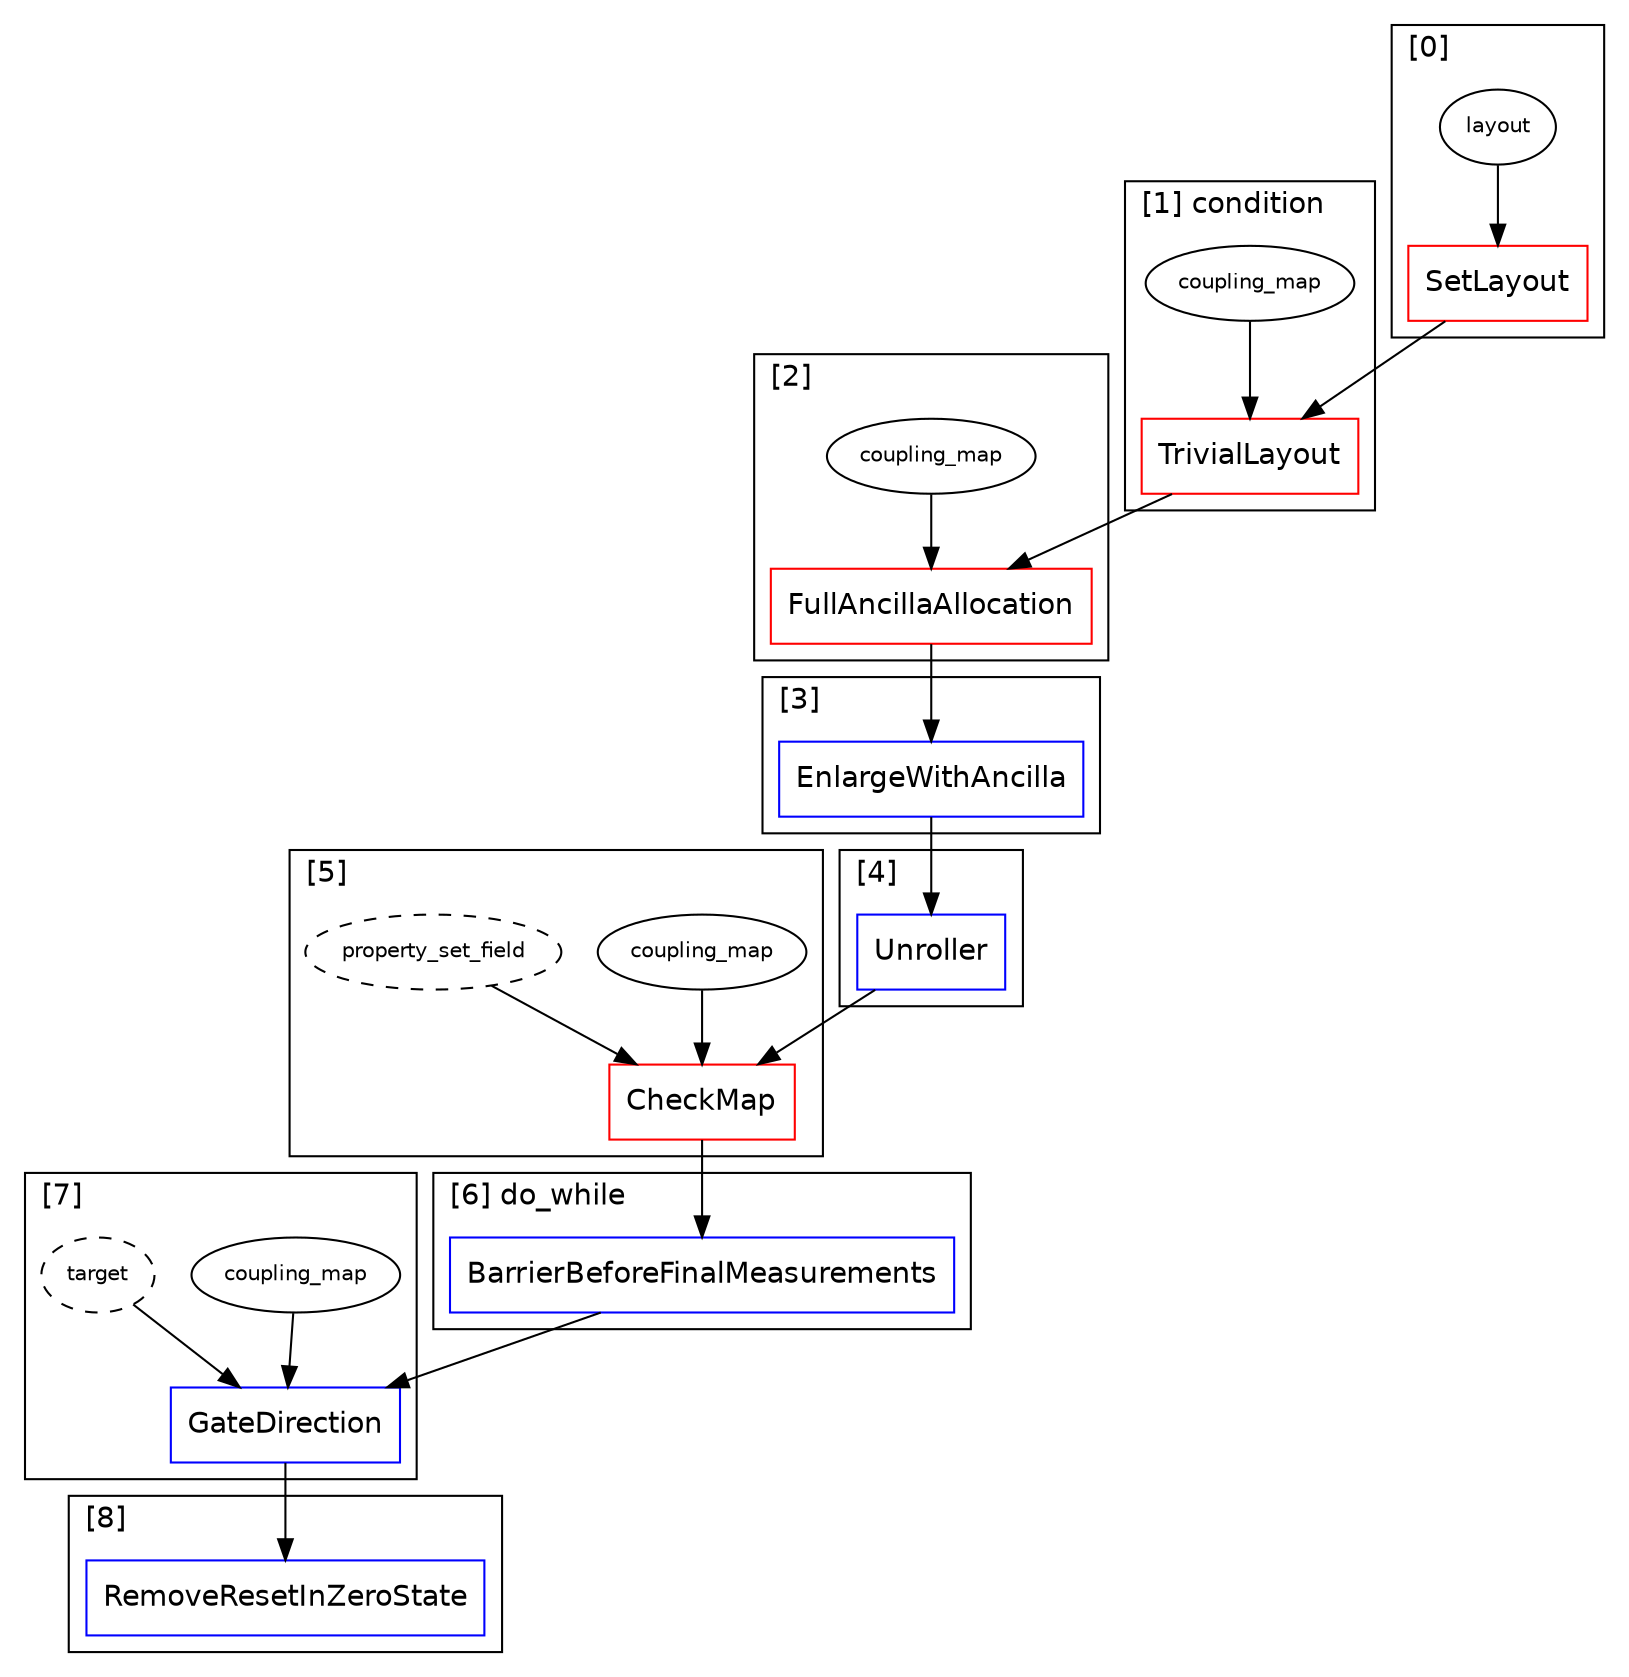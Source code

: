 digraph G {
subgraph cluster_0 {
fontname=helvetica;
label="[0] ";
labeljust=l;
1 [color=red, fontname=helvetica, label=SetLayout, shape=rectangle];
2 [color=black, fontname=helvetica, fontsize=10, label=layout, shape=ellipse, style=solid];
2 -> 1;
}

subgraph cluster_3 {
fontname=helvetica;
label="[1] condition";
labeljust=l;
4 [color=red, fontname=helvetica, label=TrivialLayout, shape=rectangle];
5 [color=black, fontname=helvetica, fontsize=10, label="coupling_map", shape=ellipse, style=solid];
5 -> 4;
1 -> 4;
}

subgraph cluster_6 {
fontname=helvetica;
label="[2] ";
labeljust=l;
7 [color=red, fontname=helvetica, label=FullAncillaAllocation, shape=rectangle];
8 [color=black, fontname=helvetica, fontsize=10, label="coupling_map", shape=ellipse, style=solid];
8 -> 7;
4 -> 7;
}

subgraph cluster_9 {
fontname=helvetica;
label="[3] ";
labeljust=l;
10 [color=blue, fontname=helvetica, label=EnlargeWithAncilla, shape=rectangle];
7 -> 10;
}

subgraph cluster_11 {
fontname=helvetica;
label="[4] ";
labeljust=l;
12 [color=blue, fontname=helvetica, label=Unroller, shape=rectangle];
10 -> 12;
}

subgraph cluster_13 {
fontname=helvetica;
label="[5] ";
labeljust=l;
14 [color=red, fontname=helvetica, label=CheckMap, shape=rectangle];
15 [color=black, fontname=helvetica, fontsize=10, label=coupling_map, shape=ellipse, style=solid];
15 -> 14;
16 [color=black, fontname=helvetica, fontsize=10, label=property_set_field, shape=ellipse, style=dashed];
16 -> 14;
12 -> 14;
}

subgraph cluster_17 {
fontname=helvetica;
label="[6] do_while";
labeljust=l;
18 [color=blue, fontname=helvetica, label=BarrierBeforeFinalMeasurements, shape=rectangle];
14 -> 18;
}

subgraph cluster_19 {
fontname=helvetica;
label="[7] ";
labeljust=l;
20 [color=blue, fontname=helvetica, label=GateDirection, shape=rectangle];
21 [color=black, fontname=helvetica, fontsize=10, label="coupling_map", shape=ellipse, style=solid];
21 -> 20;
22 [color=black, fontname=helvetica, fontsize=10, label=target, shape=ellipse, style=dashed];
22 -> 20;
18 -> 20;
}

subgraph cluster_23 {
fontname=helvetica;
label="[8] ";
labeljust=l;
24 [color=blue, fontname=helvetica, label=RemoveResetInZeroState, shape=rectangle];
20 -> 24;
}

}
